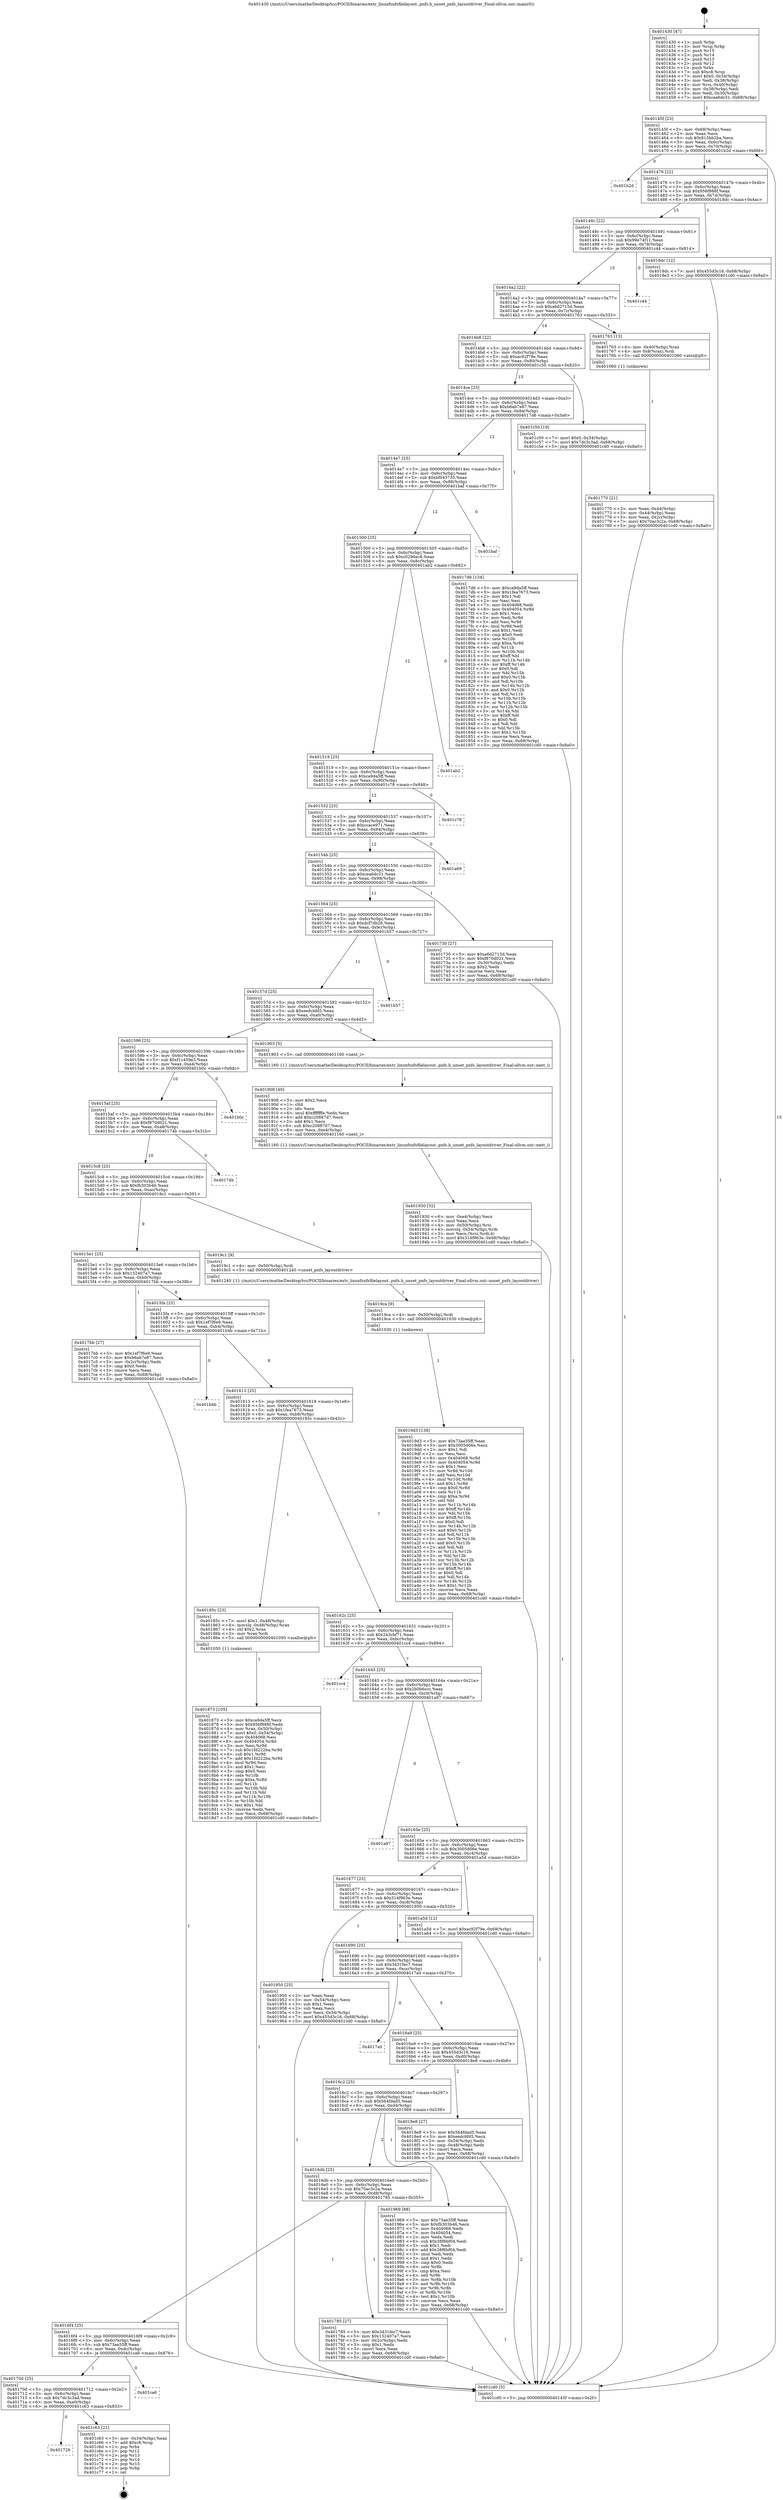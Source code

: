 digraph "0x401430" {
  label = "0x401430 (/mnt/c/Users/mathe/Desktop/tcc/POCII/binaries/extr_linuxfsnfsfilelayout..pnfs.h_unset_pnfs_layoutdriver_Final-ollvm.out::main(0))"
  labelloc = "t"
  node[shape=record]

  Entry [label="",width=0.3,height=0.3,shape=circle,fillcolor=black,style=filled]
  "0x40145f" [label="{
     0x40145f [23]\l
     | [instrs]\l
     &nbsp;&nbsp;0x40145f \<+3\>: mov -0x68(%rbp),%eax\l
     &nbsp;&nbsp;0x401462 \<+2\>: mov %eax,%ecx\l
     &nbsp;&nbsp;0x401464 \<+6\>: sub $0x815bb2ba,%ecx\l
     &nbsp;&nbsp;0x40146a \<+3\>: mov %eax,-0x6c(%rbp)\l
     &nbsp;&nbsp;0x40146d \<+3\>: mov %ecx,-0x70(%rbp)\l
     &nbsp;&nbsp;0x401470 \<+6\>: je 0000000000401b2d \<main+0x6fd\>\l
  }"]
  "0x401b2d" [label="{
     0x401b2d\l
  }", style=dashed]
  "0x401476" [label="{
     0x401476 [22]\l
     | [instrs]\l
     &nbsp;&nbsp;0x401476 \<+5\>: jmp 000000000040147b \<main+0x4b\>\l
     &nbsp;&nbsp;0x40147b \<+3\>: mov -0x6c(%rbp),%eax\l
     &nbsp;&nbsp;0x40147e \<+5\>: sub $0x956f988f,%eax\l
     &nbsp;&nbsp;0x401483 \<+3\>: mov %eax,-0x74(%rbp)\l
     &nbsp;&nbsp;0x401486 \<+6\>: je 00000000004018dc \<main+0x4ac\>\l
  }"]
  Exit [label="",width=0.3,height=0.3,shape=circle,fillcolor=black,style=filled,peripheries=2]
  "0x4018dc" [label="{
     0x4018dc [12]\l
     | [instrs]\l
     &nbsp;&nbsp;0x4018dc \<+7\>: movl $0x455d3c16,-0x68(%rbp)\l
     &nbsp;&nbsp;0x4018e3 \<+5\>: jmp 0000000000401cd0 \<main+0x8a0\>\l
  }"]
  "0x40148c" [label="{
     0x40148c [22]\l
     | [instrs]\l
     &nbsp;&nbsp;0x40148c \<+5\>: jmp 0000000000401491 \<main+0x61\>\l
     &nbsp;&nbsp;0x401491 \<+3\>: mov -0x6c(%rbp),%eax\l
     &nbsp;&nbsp;0x401494 \<+5\>: sub $0x99e74f11,%eax\l
     &nbsp;&nbsp;0x401499 \<+3\>: mov %eax,-0x78(%rbp)\l
     &nbsp;&nbsp;0x40149c \<+6\>: je 0000000000401c44 \<main+0x814\>\l
  }"]
  "0x401726" [label="{
     0x401726\l
  }", style=dashed]
  "0x401c44" [label="{
     0x401c44\l
  }", style=dashed]
  "0x4014a2" [label="{
     0x4014a2 [22]\l
     | [instrs]\l
     &nbsp;&nbsp;0x4014a2 \<+5\>: jmp 00000000004014a7 \<main+0x77\>\l
     &nbsp;&nbsp;0x4014a7 \<+3\>: mov -0x6c(%rbp),%eax\l
     &nbsp;&nbsp;0x4014aa \<+5\>: sub $0xa6d2715d,%eax\l
     &nbsp;&nbsp;0x4014af \<+3\>: mov %eax,-0x7c(%rbp)\l
     &nbsp;&nbsp;0x4014b2 \<+6\>: je 0000000000401763 \<main+0x333\>\l
  }"]
  "0x401c63" [label="{
     0x401c63 [21]\l
     | [instrs]\l
     &nbsp;&nbsp;0x401c63 \<+3\>: mov -0x34(%rbp),%eax\l
     &nbsp;&nbsp;0x401c66 \<+7\>: add $0xc8,%rsp\l
     &nbsp;&nbsp;0x401c6d \<+1\>: pop %rbx\l
     &nbsp;&nbsp;0x401c6e \<+2\>: pop %r12\l
     &nbsp;&nbsp;0x401c70 \<+2\>: pop %r13\l
     &nbsp;&nbsp;0x401c72 \<+2\>: pop %r14\l
     &nbsp;&nbsp;0x401c74 \<+2\>: pop %r15\l
     &nbsp;&nbsp;0x401c76 \<+1\>: pop %rbp\l
     &nbsp;&nbsp;0x401c77 \<+1\>: ret\l
  }"]
  "0x401763" [label="{
     0x401763 [13]\l
     | [instrs]\l
     &nbsp;&nbsp;0x401763 \<+4\>: mov -0x40(%rbp),%rax\l
     &nbsp;&nbsp;0x401767 \<+4\>: mov 0x8(%rax),%rdi\l
     &nbsp;&nbsp;0x40176b \<+5\>: call 0000000000401060 \<atoi@plt\>\l
     | [calls]\l
     &nbsp;&nbsp;0x401060 \{1\} (unknown)\l
  }"]
  "0x4014b8" [label="{
     0x4014b8 [22]\l
     | [instrs]\l
     &nbsp;&nbsp;0x4014b8 \<+5\>: jmp 00000000004014bd \<main+0x8d\>\l
     &nbsp;&nbsp;0x4014bd \<+3\>: mov -0x6c(%rbp),%eax\l
     &nbsp;&nbsp;0x4014c0 \<+5\>: sub $0xac92f79e,%eax\l
     &nbsp;&nbsp;0x4014c5 \<+3\>: mov %eax,-0x80(%rbp)\l
     &nbsp;&nbsp;0x4014c8 \<+6\>: je 0000000000401c50 \<main+0x820\>\l
  }"]
  "0x40170d" [label="{
     0x40170d [25]\l
     | [instrs]\l
     &nbsp;&nbsp;0x40170d \<+5\>: jmp 0000000000401712 \<main+0x2e2\>\l
     &nbsp;&nbsp;0x401712 \<+3\>: mov -0x6c(%rbp),%eax\l
     &nbsp;&nbsp;0x401715 \<+5\>: sub $0x7dc3c3ad,%eax\l
     &nbsp;&nbsp;0x40171a \<+6\>: mov %eax,-0xe0(%rbp)\l
     &nbsp;&nbsp;0x401720 \<+6\>: je 0000000000401c63 \<main+0x833\>\l
  }"]
  "0x401c50" [label="{
     0x401c50 [19]\l
     | [instrs]\l
     &nbsp;&nbsp;0x401c50 \<+7\>: movl $0x0,-0x34(%rbp)\l
     &nbsp;&nbsp;0x401c57 \<+7\>: movl $0x7dc3c3ad,-0x68(%rbp)\l
     &nbsp;&nbsp;0x401c5e \<+5\>: jmp 0000000000401cd0 \<main+0x8a0\>\l
  }"]
  "0x4014ce" [label="{
     0x4014ce [25]\l
     | [instrs]\l
     &nbsp;&nbsp;0x4014ce \<+5\>: jmp 00000000004014d3 \<main+0xa3\>\l
     &nbsp;&nbsp;0x4014d3 \<+3\>: mov -0x6c(%rbp),%eax\l
     &nbsp;&nbsp;0x4014d6 \<+5\>: sub $0xb6ab7e87,%eax\l
     &nbsp;&nbsp;0x4014db \<+6\>: mov %eax,-0x84(%rbp)\l
     &nbsp;&nbsp;0x4014e1 \<+6\>: je 00000000004017d6 \<main+0x3a6\>\l
  }"]
  "0x401ca6" [label="{
     0x401ca6\l
  }", style=dashed]
  "0x4017d6" [label="{
     0x4017d6 [134]\l
     | [instrs]\l
     &nbsp;&nbsp;0x4017d6 \<+5\>: mov $0xca9da5ff,%eax\l
     &nbsp;&nbsp;0x4017db \<+5\>: mov $0x1fea7673,%ecx\l
     &nbsp;&nbsp;0x4017e0 \<+2\>: mov $0x1,%dl\l
     &nbsp;&nbsp;0x4017e2 \<+2\>: xor %esi,%esi\l
     &nbsp;&nbsp;0x4017e4 \<+7\>: mov 0x404068,%edi\l
     &nbsp;&nbsp;0x4017eb \<+8\>: mov 0x404054,%r8d\l
     &nbsp;&nbsp;0x4017f3 \<+3\>: sub $0x1,%esi\l
     &nbsp;&nbsp;0x4017f6 \<+3\>: mov %edi,%r9d\l
     &nbsp;&nbsp;0x4017f9 \<+3\>: add %esi,%r9d\l
     &nbsp;&nbsp;0x4017fc \<+4\>: imul %r9d,%edi\l
     &nbsp;&nbsp;0x401800 \<+3\>: and $0x1,%edi\l
     &nbsp;&nbsp;0x401803 \<+3\>: cmp $0x0,%edi\l
     &nbsp;&nbsp;0x401806 \<+4\>: sete %r10b\l
     &nbsp;&nbsp;0x40180a \<+4\>: cmp $0xa,%r8d\l
     &nbsp;&nbsp;0x40180e \<+4\>: setl %r11b\l
     &nbsp;&nbsp;0x401812 \<+3\>: mov %r10b,%bl\l
     &nbsp;&nbsp;0x401815 \<+3\>: xor $0xff,%bl\l
     &nbsp;&nbsp;0x401818 \<+3\>: mov %r11b,%r14b\l
     &nbsp;&nbsp;0x40181b \<+4\>: xor $0xff,%r14b\l
     &nbsp;&nbsp;0x40181f \<+3\>: xor $0x0,%dl\l
     &nbsp;&nbsp;0x401822 \<+3\>: mov %bl,%r15b\l
     &nbsp;&nbsp;0x401825 \<+4\>: and $0x0,%r15b\l
     &nbsp;&nbsp;0x401829 \<+3\>: and %dl,%r10b\l
     &nbsp;&nbsp;0x40182c \<+3\>: mov %r14b,%r12b\l
     &nbsp;&nbsp;0x40182f \<+4\>: and $0x0,%r12b\l
     &nbsp;&nbsp;0x401833 \<+3\>: and %dl,%r11b\l
     &nbsp;&nbsp;0x401836 \<+3\>: or %r10b,%r15b\l
     &nbsp;&nbsp;0x401839 \<+3\>: or %r11b,%r12b\l
     &nbsp;&nbsp;0x40183c \<+3\>: xor %r12b,%r15b\l
     &nbsp;&nbsp;0x40183f \<+3\>: or %r14b,%bl\l
     &nbsp;&nbsp;0x401842 \<+3\>: xor $0xff,%bl\l
     &nbsp;&nbsp;0x401845 \<+3\>: or $0x0,%dl\l
     &nbsp;&nbsp;0x401848 \<+2\>: and %dl,%bl\l
     &nbsp;&nbsp;0x40184a \<+3\>: or %bl,%r15b\l
     &nbsp;&nbsp;0x40184d \<+4\>: test $0x1,%r15b\l
     &nbsp;&nbsp;0x401851 \<+3\>: cmovne %ecx,%eax\l
     &nbsp;&nbsp;0x401854 \<+3\>: mov %eax,-0x68(%rbp)\l
     &nbsp;&nbsp;0x401857 \<+5\>: jmp 0000000000401cd0 \<main+0x8a0\>\l
  }"]
  "0x4014e7" [label="{
     0x4014e7 [25]\l
     | [instrs]\l
     &nbsp;&nbsp;0x4014e7 \<+5\>: jmp 00000000004014ec \<main+0xbc\>\l
     &nbsp;&nbsp;0x4014ec \<+3\>: mov -0x6c(%rbp),%eax\l
     &nbsp;&nbsp;0x4014ef \<+5\>: sub $0xbf043735,%eax\l
     &nbsp;&nbsp;0x4014f4 \<+6\>: mov %eax,-0x88(%rbp)\l
     &nbsp;&nbsp;0x4014fa \<+6\>: je 0000000000401baf \<main+0x77f\>\l
  }"]
  "0x4019d3" [label="{
     0x4019d3 [138]\l
     | [instrs]\l
     &nbsp;&nbsp;0x4019d3 \<+5\>: mov $0x73ae35ff,%eax\l
     &nbsp;&nbsp;0x4019d8 \<+5\>: mov $0x3005d06e,%ecx\l
     &nbsp;&nbsp;0x4019dd \<+2\>: mov $0x1,%dl\l
     &nbsp;&nbsp;0x4019df \<+2\>: xor %esi,%esi\l
     &nbsp;&nbsp;0x4019e1 \<+8\>: mov 0x404068,%r8d\l
     &nbsp;&nbsp;0x4019e9 \<+8\>: mov 0x404054,%r9d\l
     &nbsp;&nbsp;0x4019f1 \<+3\>: sub $0x1,%esi\l
     &nbsp;&nbsp;0x4019f4 \<+3\>: mov %r8d,%r10d\l
     &nbsp;&nbsp;0x4019f7 \<+3\>: add %esi,%r10d\l
     &nbsp;&nbsp;0x4019fa \<+4\>: imul %r10d,%r8d\l
     &nbsp;&nbsp;0x4019fe \<+4\>: and $0x1,%r8d\l
     &nbsp;&nbsp;0x401a02 \<+4\>: cmp $0x0,%r8d\l
     &nbsp;&nbsp;0x401a06 \<+4\>: sete %r11b\l
     &nbsp;&nbsp;0x401a0a \<+4\>: cmp $0xa,%r9d\l
     &nbsp;&nbsp;0x401a0e \<+3\>: setl %bl\l
     &nbsp;&nbsp;0x401a11 \<+3\>: mov %r11b,%r14b\l
     &nbsp;&nbsp;0x401a14 \<+4\>: xor $0xff,%r14b\l
     &nbsp;&nbsp;0x401a18 \<+3\>: mov %bl,%r15b\l
     &nbsp;&nbsp;0x401a1b \<+4\>: xor $0xff,%r15b\l
     &nbsp;&nbsp;0x401a1f \<+3\>: xor $0x0,%dl\l
     &nbsp;&nbsp;0x401a22 \<+3\>: mov %r14b,%r12b\l
     &nbsp;&nbsp;0x401a25 \<+4\>: and $0x0,%r12b\l
     &nbsp;&nbsp;0x401a29 \<+3\>: and %dl,%r11b\l
     &nbsp;&nbsp;0x401a2c \<+3\>: mov %r15b,%r13b\l
     &nbsp;&nbsp;0x401a2f \<+4\>: and $0x0,%r13b\l
     &nbsp;&nbsp;0x401a33 \<+2\>: and %dl,%bl\l
     &nbsp;&nbsp;0x401a35 \<+3\>: or %r11b,%r12b\l
     &nbsp;&nbsp;0x401a38 \<+3\>: or %bl,%r13b\l
     &nbsp;&nbsp;0x401a3b \<+3\>: xor %r13b,%r12b\l
     &nbsp;&nbsp;0x401a3e \<+3\>: or %r15b,%r14b\l
     &nbsp;&nbsp;0x401a41 \<+4\>: xor $0xff,%r14b\l
     &nbsp;&nbsp;0x401a45 \<+3\>: or $0x0,%dl\l
     &nbsp;&nbsp;0x401a48 \<+3\>: and %dl,%r14b\l
     &nbsp;&nbsp;0x401a4b \<+3\>: or %r14b,%r12b\l
     &nbsp;&nbsp;0x401a4e \<+4\>: test $0x1,%r12b\l
     &nbsp;&nbsp;0x401a52 \<+3\>: cmovne %ecx,%eax\l
     &nbsp;&nbsp;0x401a55 \<+3\>: mov %eax,-0x68(%rbp)\l
     &nbsp;&nbsp;0x401a58 \<+5\>: jmp 0000000000401cd0 \<main+0x8a0\>\l
  }"]
  "0x401baf" [label="{
     0x401baf\l
  }", style=dashed]
  "0x401500" [label="{
     0x401500 [25]\l
     | [instrs]\l
     &nbsp;&nbsp;0x401500 \<+5\>: jmp 0000000000401505 \<main+0xd5\>\l
     &nbsp;&nbsp;0x401505 \<+3\>: mov -0x6c(%rbp),%eax\l
     &nbsp;&nbsp;0x401508 \<+5\>: sub $0xc0296ec8,%eax\l
     &nbsp;&nbsp;0x40150d \<+6\>: mov %eax,-0x8c(%rbp)\l
     &nbsp;&nbsp;0x401513 \<+6\>: je 0000000000401ab2 \<main+0x682\>\l
  }"]
  "0x4019ca" [label="{
     0x4019ca [9]\l
     | [instrs]\l
     &nbsp;&nbsp;0x4019ca \<+4\>: mov -0x50(%rbp),%rdi\l
     &nbsp;&nbsp;0x4019ce \<+5\>: call 0000000000401030 \<free@plt\>\l
     | [calls]\l
     &nbsp;&nbsp;0x401030 \{1\} (unknown)\l
  }"]
  "0x401ab2" [label="{
     0x401ab2\l
  }", style=dashed]
  "0x401519" [label="{
     0x401519 [25]\l
     | [instrs]\l
     &nbsp;&nbsp;0x401519 \<+5\>: jmp 000000000040151e \<main+0xee\>\l
     &nbsp;&nbsp;0x40151e \<+3\>: mov -0x6c(%rbp),%eax\l
     &nbsp;&nbsp;0x401521 \<+5\>: sub $0xca9da5ff,%eax\l
     &nbsp;&nbsp;0x401526 \<+6\>: mov %eax,-0x90(%rbp)\l
     &nbsp;&nbsp;0x40152c \<+6\>: je 0000000000401c78 \<main+0x848\>\l
  }"]
  "0x401930" [label="{
     0x401930 [32]\l
     | [instrs]\l
     &nbsp;&nbsp;0x401930 \<+6\>: mov -0xe4(%rbp),%ecx\l
     &nbsp;&nbsp;0x401936 \<+3\>: imul %eax,%ecx\l
     &nbsp;&nbsp;0x401939 \<+4\>: mov -0x50(%rbp),%rsi\l
     &nbsp;&nbsp;0x40193d \<+4\>: movslq -0x54(%rbp),%rdi\l
     &nbsp;&nbsp;0x401941 \<+3\>: mov %ecx,(%rsi,%rdi,4)\l
     &nbsp;&nbsp;0x401944 \<+7\>: movl $0x314f963e,-0x68(%rbp)\l
     &nbsp;&nbsp;0x40194b \<+5\>: jmp 0000000000401cd0 \<main+0x8a0\>\l
  }"]
  "0x401c78" [label="{
     0x401c78\l
  }", style=dashed]
  "0x401532" [label="{
     0x401532 [25]\l
     | [instrs]\l
     &nbsp;&nbsp;0x401532 \<+5\>: jmp 0000000000401537 \<main+0x107\>\l
     &nbsp;&nbsp;0x401537 \<+3\>: mov -0x6c(%rbp),%eax\l
     &nbsp;&nbsp;0x40153a \<+5\>: sub $0xccace971,%eax\l
     &nbsp;&nbsp;0x40153f \<+6\>: mov %eax,-0x94(%rbp)\l
     &nbsp;&nbsp;0x401545 \<+6\>: je 0000000000401a69 \<main+0x639\>\l
  }"]
  "0x401908" [label="{
     0x401908 [40]\l
     | [instrs]\l
     &nbsp;&nbsp;0x401908 \<+5\>: mov $0x2,%ecx\l
     &nbsp;&nbsp;0x40190d \<+1\>: cltd\l
     &nbsp;&nbsp;0x40190e \<+2\>: idiv %ecx\l
     &nbsp;&nbsp;0x401910 \<+6\>: imul $0xfffffffe,%edx,%ecx\l
     &nbsp;&nbsp;0x401916 \<+6\>: add $0xc20887d7,%ecx\l
     &nbsp;&nbsp;0x40191c \<+3\>: add $0x1,%ecx\l
     &nbsp;&nbsp;0x40191f \<+6\>: sub $0xc20887d7,%ecx\l
     &nbsp;&nbsp;0x401925 \<+6\>: mov %ecx,-0xe4(%rbp)\l
     &nbsp;&nbsp;0x40192b \<+5\>: call 0000000000401160 \<next_i\>\l
     | [calls]\l
     &nbsp;&nbsp;0x401160 \{1\} (/mnt/c/Users/mathe/Desktop/tcc/POCII/binaries/extr_linuxfsnfsfilelayout..pnfs.h_unset_pnfs_layoutdriver_Final-ollvm.out::next_i)\l
  }"]
  "0x401a69" [label="{
     0x401a69\l
  }", style=dashed]
  "0x40154b" [label="{
     0x40154b [25]\l
     | [instrs]\l
     &nbsp;&nbsp;0x40154b \<+5\>: jmp 0000000000401550 \<main+0x120\>\l
     &nbsp;&nbsp;0x401550 \<+3\>: mov -0x6c(%rbp),%eax\l
     &nbsp;&nbsp;0x401553 \<+5\>: sub $0xcea6dc31,%eax\l
     &nbsp;&nbsp;0x401558 \<+6\>: mov %eax,-0x98(%rbp)\l
     &nbsp;&nbsp;0x40155e \<+6\>: je 0000000000401730 \<main+0x300\>\l
  }"]
  "0x401873" [label="{
     0x401873 [105]\l
     | [instrs]\l
     &nbsp;&nbsp;0x401873 \<+5\>: mov $0xca9da5ff,%ecx\l
     &nbsp;&nbsp;0x401878 \<+5\>: mov $0x956f988f,%edx\l
     &nbsp;&nbsp;0x40187d \<+4\>: mov %rax,-0x50(%rbp)\l
     &nbsp;&nbsp;0x401881 \<+7\>: movl $0x0,-0x54(%rbp)\l
     &nbsp;&nbsp;0x401888 \<+7\>: mov 0x404068,%esi\l
     &nbsp;&nbsp;0x40188f \<+8\>: mov 0x404054,%r8d\l
     &nbsp;&nbsp;0x401897 \<+3\>: mov %esi,%r9d\l
     &nbsp;&nbsp;0x40189a \<+7\>: sub $0x1fd222ba,%r9d\l
     &nbsp;&nbsp;0x4018a1 \<+4\>: sub $0x1,%r9d\l
     &nbsp;&nbsp;0x4018a5 \<+7\>: add $0x1fd222ba,%r9d\l
     &nbsp;&nbsp;0x4018ac \<+4\>: imul %r9d,%esi\l
     &nbsp;&nbsp;0x4018b0 \<+3\>: and $0x1,%esi\l
     &nbsp;&nbsp;0x4018b3 \<+3\>: cmp $0x0,%esi\l
     &nbsp;&nbsp;0x4018b6 \<+4\>: sete %r10b\l
     &nbsp;&nbsp;0x4018ba \<+4\>: cmp $0xa,%r8d\l
     &nbsp;&nbsp;0x4018be \<+4\>: setl %r11b\l
     &nbsp;&nbsp;0x4018c2 \<+3\>: mov %r10b,%bl\l
     &nbsp;&nbsp;0x4018c5 \<+3\>: and %r11b,%bl\l
     &nbsp;&nbsp;0x4018c8 \<+3\>: xor %r11b,%r10b\l
     &nbsp;&nbsp;0x4018cb \<+3\>: or %r10b,%bl\l
     &nbsp;&nbsp;0x4018ce \<+3\>: test $0x1,%bl\l
     &nbsp;&nbsp;0x4018d1 \<+3\>: cmovne %edx,%ecx\l
     &nbsp;&nbsp;0x4018d4 \<+3\>: mov %ecx,-0x68(%rbp)\l
     &nbsp;&nbsp;0x4018d7 \<+5\>: jmp 0000000000401cd0 \<main+0x8a0\>\l
  }"]
  "0x401730" [label="{
     0x401730 [27]\l
     | [instrs]\l
     &nbsp;&nbsp;0x401730 \<+5\>: mov $0xa6d2715d,%eax\l
     &nbsp;&nbsp;0x401735 \<+5\>: mov $0xf870d021,%ecx\l
     &nbsp;&nbsp;0x40173a \<+3\>: mov -0x30(%rbp),%edx\l
     &nbsp;&nbsp;0x40173d \<+3\>: cmp $0x2,%edx\l
     &nbsp;&nbsp;0x401740 \<+3\>: cmovne %ecx,%eax\l
     &nbsp;&nbsp;0x401743 \<+3\>: mov %eax,-0x68(%rbp)\l
     &nbsp;&nbsp;0x401746 \<+5\>: jmp 0000000000401cd0 \<main+0x8a0\>\l
  }"]
  "0x401564" [label="{
     0x401564 [25]\l
     | [instrs]\l
     &nbsp;&nbsp;0x401564 \<+5\>: jmp 0000000000401569 \<main+0x139\>\l
     &nbsp;&nbsp;0x401569 \<+3\>: mov -0x6c(%rbp),%eax\l
     &nbsp;&nbsp;0x40156c \<+5\>: sub $0xdcf7db26,%eax\l
     &nbsp;&nbsp;0x401571 \<+6\>: mov %eax,-0x9c(%rbp)\l
     &nbsp;&nbsp;0x401577 \<+6\>: je 0000000000401b57 \<main+0x727\>\l
  }"]
  "0x401cd0" [label="{
     0x401cd0 [5]\l
     | [instrs]\l
     &nbsp;&nbsp;0x401cd0 \<+5\>: jmp 000000000040145f \<main+0x2f\>\l
  }"]
  "0x401430" [label="{
     0x401430 [47]\l
     | [instrs]\l
     &nbsp;&nbsp;0x401430 \<+1\>: push %rbp\l
     &nbsp;&nbsp;0x401431 \<+3\>: mov %rsp,%rbp\l
     &nbsp;&nbsp;0x401434 \<+2\>: push %r15\l
     &nbsp;&nbsp;0x401436 \<+2\>: push %r14\l
     &nbsp;&nbsp;0x401438 \<+2\>: push %r13\l
     &nbsp;&nbsp;0x40143a \<+2\>: push %r12\l
     &nbsp;&nbsp;0x40143c \<+1\>: push %rbx\l
     &nbsp;&nbsp;0x40143d \<+7\>: sub $0xc8,%rsp\l
     &nbsp;&nbsp;0x401444 \<+7\>: movl $0x0,-0x34(%rbp)\l
     &nbsp;&nbsp;0x40144b \<+3\>: mov %edi,-0x38(%rbp)\l
     &nbsp;&nbsp;0x40144e \<+4\>: mov %rsi,-0x40(%rbp)\l
     &nbsp;&nbsp;0x401452 \<+3\>: mov -0x38(%rbp),%edi\l
     &nbsp;&nbsp;0x401455 \<+3\>: mov %edi,-0x30(%rbp)\l
     &nbsp;&nbsp;0x401458 \<+7\>: movl $0xcea6dc31,-0x68(%rbp)\l
  }"]
  "0x401770" [label="{
     0x401770 [21]\l
     | [instrs]\l
     &nbsp;&nbsp;0x401770 \<+3\>: mov %eax,-0x44(%rbp)\l
     &nbsp;&nbsp;0x401773 \<+3\>: mov -0x44(%rbp),%eax\l
     &nbsp;&nbsp;0x401776 \<+3\>: mov %eax,-0x2c(%rbp)\l
     &nbsp;&nbsp;0x401779 \<+7\>: movl $0x70ac3c2a,-0x68(%rbp)\l
     &nbsp;&nbsp;0x401780 \<+5\>: jmp 0000000000401cd0 \<main+0x8a0\>\l
  }"]
  "0x4016f4" [label="{
     0x4016f4 [25]\l
     | [instrs]\l
     &nbsp;&nbsp;0x4016f4 \<+5\>: jmp 00000000004016f9 \<main+0x2c9\>\l
     &nbsp;&nbsp;0x4016f9 \<+3\>: mov -0x6c(%rbp),%eax\l
     &nbsp;&nbsp;0x4016fc \<+5\>: sub $0x73ae35ff,%eax\l
     &nbsp;&nbsp;0x401701 \<+6\>: mov %eax,-0xdc(%rbp)\l
     &nbsp;&nbsp;0x401707 \<+6\>: je 0000000000401ca6 \<main+0x876\>\l
  }"]
  "0x401b57" [label="{
     0x401b57\l
  }", style=dashed]
  "0x40157d" [label="{
     0x40157d [25]\l
     | [instrs]\l
     &nbsp;&nbsp;0x40157d \<+5\>: jmp 0000000000401582 \<main+0x152\>\l
     &nbsp;&nbsp;0x401582 \<+3\>: mov -0x6c(%rbp),%eax\l
     &nbsp;&nbsp;0x401585 \<+5\>: sub $0xeedcbfd5,%eax\l
     &nbsp;&nbsp;0x40158a \<+6\>: mov %eax,-0xa0(%rbp)\l
     &nbsp;&nbsp;0x401590 \<+6\>: je 0000000000401903 \<main+0x4d3\>\l
  }"]
  "0x401785" [label="{
     0x401785 [27]\l
     | [instrs]\l
     &nbsp;&nbsp;0x401785 \<+5\>: mov $0x3431fec7,%eax\l
     &nbsp;&nbsp;0x40178a \<+5\>: mov $0x152407a7,%ecx\l
     &nbsp;&nbsp;0x40178f \<+3\>: mov -0x2c(%rbp),%edx\l
     &nbsp;&nbsp;0x401792 \<+3\>: cmp $0x1,%edx\l
     &nbsp;&nbsp;0x401795 \<+3\>: cmovl %ecx,%eax\l
     &nbsp;&nbsp;0x401798 \<+3\>: mov %eax,-0x68(%rbp)\l
     &nbsp;&nbsp;0x40179b \<+5\>: jmp 0000000000401cd0 \<main+0x8a0\>\l
  }"]
  "0x401903" [label="{
     0x401903 [5]\l
     | [instrs]\l
     &nbsp;&nbsp;0x401903 \<+5\>: call 0000000000401160 \<next_i\>\l
     | [calls]\l
     &nbsp;&nbsp;0x401160 \{1\} (/mnt/c/Users/mathe/Desktop/tcc/POCII/binaries/extr_linuxfsnfsfilelayout..pnfs.h_unset_pnfs_layoutdriver_Final-ollvm.out::next_i)\l
  }"]
  "0x401596" [label="{
     0x401596 [25]\l
     | [instrs]\l
     &nbsp;&nbsp;0x401596 \<+5\>: jmp 000000000040159b \<main+0x16b\>\l
     &nbsp;&nbsp;0x40159b \<+3\>: mov -0x6c(%rbp),%eax\l
     &nbsp;&nbsp;0x40159e \<+5\>: sub $0xf1c459e3,%eax\l
     &nbsp;&nbsp;0x4015a3 \<+6\>: mov %eax,-0xa4(%rbp)\l
     &nbsp;&nbsp;0x4015a9 \<+6\>: je 0000000000401b0c \<main+0x6dc\>\l
  }"]
  "0x4016db" [label="{
     0x4016db [25]\l
     | [instrs]\l
     &nbsp;&nbsp;0x4016db \<+5\>: jmp 00000000004016e0 \<main+0x2b0\>\l
     &nbsp;&nbsp;0x4016e0 \<+3\>: mov -0x6c(%rbp),%eax\l
     &nbsp;&nbsp;0x4016e3 \<+5\>: sub $0x70ac3c2a,%eax\l
     &nbsp;&nbsp;0x4016e8 \<+6\>: mov %eax,-0xd8(%rbp)\l
     &nbsp;&nbsp;0x4016ee \<+6\>: je 0000000000401785 \<main+0x355\>\l
  }"]
  "0x401b0c" [label="{
     0x401b0c\l
  }", style=dashed]
  "0x4015af" [label="{
     0x4015af [25]\l
     | [instrs]\l
     &nbsp;&nbsp;0x4015af \<+5\>: jmp 00000000004015b4 \<main+0x184\>\l
     &nbsp;&nbsp;0x4015b4 \<+3\>: mov -0x6c(%rbp),%eax\l
     &nbsp;&nbsp;0x4015b7 \<+5\>: sub $0xf870d021,%eax\l
     &nbsp;&nbsp;0x4015bc \<+6\>: mov %eax,-0xa8(%rbp)\l
     &nbsp;&nbsp;0x4015c2 \<+6\>: je 000000000040174b \<main+0x31b\>\l
  }"]
  "0x401969" [label="{
     0x401969 [88]\l
     | [instrs]\l
     &nbsp;&nbsp;0x401969 \<+5\>: mov $0x73ae35ff,%eax\l
     &nbsp;&nbsp;0x40196e \<+5\>: mov $0xfb303b46,%ecx\l
     &nbsp;&nbsp;0x401973 \<+7\>: mov 0x404068,%edx\l
     &nbsp;&nbsp;0x40197a \<+7\>: mov 0x404054,%esi\l
     &nbsp;&nbsp;0x401981 \<+2\>: mov %edx,%edi\l
     &nbsp;&nbsp;0x401983 \<+6\>: sub $0x38f6bf04,%edi\l
     &nbsp;&nbsp;0x401989 \<+3\>: sub $0x1,%edi\l
     &nbsp;&nbsp;0x40198c \<+6\>: add $0x38f6bf04,%edi\l
     &nbsp;&nbsp;0x401992 \<+3\>: imul %edi,%edx\l
     &nbsp;&nbsp;0x401995 \<+3\>: and $0x1,%edx\l
     &nbsp;&nbsp;0x401998 \<+3\>: cmp $0x0,%edx\l
     &nbsp;&nbsp;0x40199b \<+4\>: sete %r8b\l
     &nbsp;&nbsp;0x40199f \<+3\>: cmp $0xa,%esi\l
     &nbsp;&nbsp;0x4019a2 \<+4\>: setl %r9b\l
     &nbsp;&nbsp;0x4019a6 \<+3\>: mov %r8b,%r10b\l
     &nbsp;&nbsp;0x4019a9 \<+3\>: and %r9b,%r10b\l
     &nbsp;&nbsp;0x4019ac \<+3\>: xor %r9b,%r8b\l
     &nbsp;&nbsp;0x4019af \<+3\>: or %r8b,%r10b\l
     &nbsp;&nbsp;0x4019b2 \<+4\>: test $0x1,%r10b\l
     &nbsp;&nbsp;0x4019b6 \<+3\>: cmovne %ecx,%eax\l
     &nbsp;&nbsp;0x4019b9 \<+3\>: mov %eax,-0x68(%rbp)\l
     &nbsp;&nbsp;0x4019bc \<+5\>: jmp 0000000000401cd0 \<main+0x8a0\>\l
  }"]
  "0x40174b" [label="{
     0x40174b\l
  }", style=dashed]
  "0x4015c8" [label="{
     0x4015c8 [25]\l
     | [instrs]\l
     &nbsp;&nbsp;0x4015c8 \<+5\>: jmp 00000000004015cd \<main+0x19d\>\l
     &nbsp;&nbsp;0x4015cd \<+3\>: mov -0x6c(%rbp),%eax\l
     &nbsp;&nbsp;0x4015d0 \<+5\>: sub $0xfb303b46,%eax\l
     &nbsp;&nbsp;0x4015d5 \<+6\>: mov %eax,-0xac(%rbp)\l
     &nbsp;&nbsp;0x4015db \<+6\>: je 00000000004019c1 \<main+0x591\>\l
  }"]
  "0x4016c2" [label="{
     0x4016c2 [25]\l
     | [instrs]\l
     &nbsp;&nbsp;0x4016c2 \<+5\>: jmp 00000000004016c7 \<main+0x297\>\l
     &nbsp;&nbsp;0x4016c7 \<+3\>: mov -0x6c(%rbp),%eax\l
     &nbsp;&nbsp;0x4016ca \<+5\>: sub $0x564fdad5,%eax\l
     &nbsp;&nbsp;0x4016cf \<+6\>: mov %eax,-0xd4(%rbp)\l
     &nbsp;&nbsp;0x4016d5 \<+6\>: je 0000000000401969 \<main+0x539\>\l
  }"]
  "0x4019c1" [label="{
     0x4019c1 [9]\l
     | [instrs]\l
     &nbsp;&nbsp;0x4019c1 \<+4\>: mov -0x50(%rbp),%rdi\l
     &nbsp;&nbsp;0x4019c5 \<+5\>: call 0000000000401240 \<unset_pnfs_layoutdriver\>\l
     | [calls]\l
     &nbsp;&nbsp;0x401240 \{1\} (/mnt/c/Users/mathe/Desktop/tcc/POCII/binaries/extr_linuxfsnfsfilelayout..pnfs.h_unset_pnfs_layoutdriver_Final-ollvm.out::unset_pnfs_layoutdriver)\l
  }"]
  "0x4015e1" [label="{
     0x4015e1 [25]\l
     | [instrs]\l
     &nbsp;&nbsp;0x4015e1 \<+5\>: jmp 00000000004015e6 \<main+0x1b6\>\l
     &nbsp;&nbsp;0x4015e6 \<+3\>: mov -0x6c(%rbp),%eax\l
     &nbsp;&nbsp;0x4015e9 \<+5\>: sub $0x152407a7,%eax\l
     &nbsp;&nbsp;0x4015ee \<+6\>: mov %eax,-0xb0(%rbp)\l
     &nbsp;&nbsp;0x4015f4 \<+6\>: je 00000000004017bb \<main+0x38b\>\l
  }"]
  "0x4018e8" [label="{
     0x4018e8 [27]\l
     | [instrs]\l
     &nbsp;&nbsp;0x4018e8 \<+5\>: mov $0x564fdad5,%eax\l
     &nbsp;&nbsp;0x4018ed \<+5\>: mov $0xeedcbfd5,%ecx\l
     &nbsp;&nbsp;0x4018f2 \<+3\>: mov -0x54(%rbp),%edx\l
     &nbsp;&nbsp;0x4018f5 \<+3\>: cmp -0x48(%rbp),%edx\l
     &nbsp;&nbsp;0x4018f8 \<+3\>: cmovl %ecx,%eax\l
     &nbsp;&nbsp;0x4018fb \<+3\>: mov %eax,-0x68(%rbp)\l
     &nbsp;&nbsp;0x4018fe \<+5\>: jmp 0000000000401cd0 \<main+0x8a0\>\l
  }"]
  "0x4017bb" [label="{
     0x4017bb [27]\l
     | [instrs]\l
     &nbsp;&nbsp;0x4017bb \<+5\>: mov $0x1ef7f6e9,%eax\l
     &nbsp;&nbsp;0x4017c0 \<+5\>: mov $0xb6ab7e87,%ecx\l
     &nbsp;&nbsp;0x4017c5 \<+3\>: mov -0x2c(%rbp),%edx\l
     &nbsp;&nbsp;0x4017c8 \<+3\>: cmp $0x0,%edx\l
     &nbsp;&nbsp;0x4017cb \<+3\>: cmove %ecx,%eax\l
     &nbsp;&nbsp;0x4017ce \<+3\>: mov %eax,-0x68(%rbp)\l
     &nbsp;&nbsp;0x4017d1 \<+5\>: jmp 0000000000401cd0 \<main+0x8a0\>\l
  }"]
  "0x4015fa" [label="{
     0x4015fa [25]\l
     | [instrs]\l
     &nbsp;&nbsp;0x4015fa \<+5\>: jmp 00000000004015ff \<main+0x1cf\>\l
     &nbsp;&nbsp;0x4015ff \<+3\>: mov -0x6c(%rbp),%eax\l
     &nbsp;&nbsp;0x401602 \<+5\>: sub $0x1ef7f6e9,%eax\l
     &nbsp;&nbsp;0x401607 \<+6\>: mov %eax,-0xb4(%rbp)\l
     &nbsp;&nbsp;0x40160d \<+6\>: je 0000000000401b4b \<main+0x71b\>\l
  }"]
  "0x4016a9" [label="{
     0x4016a9 [25]\l
     | [instrs]\l
     &nbsp;&nbsp;0x4016a9 \<+5\>: jmp 00000000004016ae \<main+0x27e\>\l
     &nbsp;&nbsp;0x4016ae \<+3\>: mov -0x6c(%rbp),%eax\l
     &nbsp;&nbsp;0x4016b1 \<+5\>: sub $0x455d3c16,%eax\l
     &nbsp;&nbsp;0x4016b6 \<+6\>: mov %eax,-0xd0(%rbp)\l
     &nbsp;&nbsp;0x4016bc \<+6\>: je 00000000004018e8 \<main+0x4b8\>\l
  }"]
  "0x401b4b" [label="{
     0x401b4b\l
  }", style=dashed]
  "0x401613" [label="{
     0x401613 [25]\l
     | [instrs]\l
     &nbsp;&nbsp;0x401613 \<+5\>: jmp 0000000000401618 \<main+0x1e8\>\l
     &nbsp;&nbsp;0x401618 \<+3\>: mov -0x6c(%rbp),%eax\l
     &nbsp;&nbsp;0x40161b \<+5\>: sub $0x1fea7673,%eax\l
     &nbsp;&nbsp;0x401620 \<+6\>: mov %eax,-0xb8(%rbp)\l
     &nbsp;&nbsp;0x401626 \<+6\>: je 000000000040185c \<main+0x42c\>\l
  }"]
  "0x4017a0" [label="{
     0x4017a0\l
  }", style=dashed]
  "0x40185c" [label="{
     0x40185c [23]\l
     | [instrs]\l
     &nbsp;&nbsp;0x40185c \<+7\>: movl $0x1,-0x48(%rbp)\l
     &nbsp;&nbsp;0x401863 \<+4\>: movslq -0x48(%rbp),%rax\l
     &nbsp;&nbsp;0x401867 \<+4\>: shl $0x2,%rax\l
     &nbsp;&nbsp;0x40186b \<+3\>: mov %rax,%rdi\l
     &nbsp;&nbsp;0x40186e \<+5\>: call 0000000000401050 \<malloc@plt\>\l
     | [calls]\l
     &nbsp;&nbsp;0x401050 \{1\} (unknown)\l
  }"]
  "0x40162c" [label="{
     0x40162c [25]\l
     | [instrs]\l
     &nbsp;&nbsp;0x40162c \<+5\>: jmp 0000000000401631 \<main+0x201\>\l
     &nbsp;&nbsp;0x401631 \<+3\>: mov -0x6c(%rbp),%eax\l
     &nbsp;&nbsp;0x401634 \<+5\>: sub $0x243cbf71,%eax\l
     &nbsp;&nbsp;0x401639 \<+6\>: mov %eax,-0xbc(%rbp)\l
     &nbsp;&nbsp;0x40163f \<+6\>: je 0000000000401cc4 \<main+0x894\>\l
  }"]
  "0x401690" [label="{
     0x401690 [25]\l
     | [instrs]\l
     &nbsp;&nbsp;0x401690 \<+5\>: jmp 0000000000401695 \<main+0x265\>\l
     &nbsp;&nbsp;0x401695 \<+3\>: mov -0x6c(%rbp),%eax\l
     &nbsp;&nbsp;0x401698 \<+5\>: sub $0x3431fec7,%eax\l
     &nbsp;&nbsp;0x40169d \<+6\>: mov %eax,-0xcc(%rbp)\l
     &nbsp;&nbsp;0x4016a3 \<+6\>: je 00000000004017a0 \<main+0x370\>\l
  }"]
  "0x401cc4" [label="{
     0x401cc4\l
  }", style=dashed]
  "0x401645" [label="{
     0x401645 [25]\l
     | [instrs]\l
     &nbsp;&nbsp;0x401645 \<+5\>: jmp 000000000040164a \<main+0x21a\>\l
     &nbsp;&nbsp;0x40164a \<+3\>: mov -0x6c(%rbp),%eax\l
     &nbsp;&nbsp;0x40164d \<+5\>: sub $0x2b0b6ccc,%eax\l
     &nbsp;&nbsp;0x401652 \<+6\>: mov %eax,-0xc0(%rbp)\l
     &nbsp;&nbsp;0x401658 \<+6\>: je 0000000000401a97 \<main+0x667\>\l
  }"]
  "0x401950" [label="{
     0x401950 [25]\l
     | [instrs]\l
     &nbsp;&nbsp;0x401950 \<+2\>: xor %eax,%eax\l
     &nbsp;&nbsp;0x401952 \<+3\>: mov -0x54(%rbp),%ecx\l
     &nbsp;&nbsp;0x401955 \<+3\>: sub $0x1,%eax\l
     &nbsp;&nbsp;0x401958 \<+2\>: sub %eax,%ecx\l
     &nbsp;&nbsp;0x40195a \<+3\>: mov %ecx,-0x54(%rbp)\l
     &nbsp;&nbsp;0x40195d \<+7\>: movl $0x455d3c16,-0x68(%rbp)\l
     &nbsp;&nbsp;0x401964 \<+5\>: jmp 0000000000401cd0 \<main+0x8a0\>\l
  }"]
  "0x401a97" [label="{
     0x401a97\l
  }", style=dashed]
  "0x40165e" [label="{
     0x40165e [25]\l
     | [instrs]\l
     &nbsp;&nbsp;0x40165e \<+5\>: jmp 0000000000401663 \<main+0x233\>\l
     &nbsp;&nbsp;0x401663 \<+3\>: mov -0x6c(%rbp),%eax\l
     &nbsp;&nbsp;0x401666 \<+5\>: sub $0x3005d06e,%eax\l
     &nbsp;&nbsp;0x40166b \<+6\>: mov %eax,-0xc4(%rbp)\l
     &nbsp;&nbsp;0x401671 \<+6\>: je 0000000000401a5d \<main+0x62d\>\l
  }"]
  "0x401677" [label="{
     0x401677 [25]\l
     | [instrs]\l
     &nbsp;&nbsp;0x401677 \<+5\>: jmp 000000000040167c \<main+0x24c\>\l
     &nbsp;&nbsp;0x40167c \<+3\>: mov -0x6c(%rbp),%eax\l
     &nbsp;&nbsp;0x40167f \<+5\>: sub $0x314f963e,%eax\l
     &nbsp;&nbsp;0x401684 \<+6\>: mov %eax,-0xc8(%rbp)\l
     &nbsp;&nbsp;0x40168a \<+6\>: je 0000000000401950 \<main+0x520\>\l
  }"]
  "0x401a5d" [label="{
     0x401a5d [12]\l
     | [instrs]\l
     &nbsp;&nbsp;0x401a5d \<+7\>: movl $0xac92f79e,-0x68(%rbp)\l
     &nbsp;&nbsp;0x401a64 \<+5\>: jmp 0000000000401cd0 \<main+0x8a0\>\l
  }"]
  Entry -> "0x401430" [label=" 1"]
  "0x40145f" -> "0x401b2d" [label=" 0"]
  "0x40145f" -> "0x401476" [label=" 16"]
  "0x401c63" -> Exit [label=" 1"]
  "0x401476" -> "0x4018dc" [label=" 1"]
  "0x401476" -> "0x40148c" [label=" 15"]
  "0x40170d" -> "0x401726" [label=" 0"]
  "0x40148c" -> "0x401c44" [label=" 0"]
  "0x40148c" -> "0x4014a2" [label=" 15"]
  "0x40170d" -> "0x401c63" [label=" 1"]
  "0x4014a2" -> "0x401763" [label=" 1"]
  "0x4014a2" -> "0x4014b8" [label=" 14"]
  "0x4016f4" -> "0x40170d" [label=" 1"]
  "0x4014b8" -> "0x401c50" [label=" 1"]
  "0x4014b8" -> "0x4014ce" [label=" 13"]
  "0x4016f4" -> "0x401ca6" [label=" 0"]
  "0x4014ce" -> "0x4017d6" [label=" 1"]
  "0x4014ce" -> "0x4014e7" [label=" 12"]
  "0x401c50" -> "0x401cd0" [label=" 1"]
  "0x4014e7" -> "0x401baf" [label=" 0"]
  "0x4014e7" -> "0x401500" [label=" 12"]
  "0x401a5d" -> "0x401cd0" [label=" 1"]
  "0x401500" -> "0x401ab2" [label=" 0"]
  "0x401500" -> "0x401519" [label=" 12"]
  "0x4019d3" -> "0x401cd0" [label=" 1"]
  "0x401519" -> "0x401c78" [label=" 0"]
  "0x401519" -> "0x401532" [label=" 12"]
  "0x4019ca" -> "0x4019d3" [label=" 1"]
  "0x401532" -> "0x401a69" [label=" 0"]
  "0x401532" -> "0x40154b" [label=" 12"]
  "0x4019c1" -> "0x4019ca" [label=" 1"]
  "0x40154b" -> "0x401730" [label=" 1"]
  "0x40154b" -> "0x401564" [label=" 11"]
  "0x401730" -> "0x401cd0" [label=" 1"]
  "0x401430" -> "0x40145f" [label=" 1"]
  "0x401cd0" -> "0x40145f" [label=" 15"]
  "0x401763" -> "0x401770" [label=" 1"]
  "0x401770" -> "0x401cd0" [label=" 1"]
  "0x401969" -> "0x401cd0" [label=" 1"]
  "0x401564" -> "0x401b57" [label=" 0"]
  "0x401564" -> "0x40157d" [label=" 11"]
  "0x401950" -> "0x401cd0" [label=" 1"]
  "0x40157d" -> "0x401903" [label=" 1"]
  "0x40157d" -> "0x401596" [label=" 10"]
  "0x401930" -> "0x401cd0" [label=" 1"]
  "0x401596" -> "0x401b0c" [label=" 0"]
  "0x401596" -> "0x4015af" [label=" 10"]
  "0x401903" -> "0x401908" [label=" 1"]
  "0x4015af" -> "0x40174b" [label=" 0"]
  "0x4015af" -> "0x4015c8" [label=" 10"]
  "0x4018e8" -> "0x401cd0" [label=" 2"]
  "0x4015c8" -> "0x4019c1" [label=" 1"]
  "0x4015c8" -> "0x4015e1" [label=" 9"]
  "0x401873" -> "0x401cd0" [label=" 1"]
  "0x4015e1" -> "0x4017bb" [label=" 1"]
  "0x4015e1" -> "0x4015fa" [label=" 8"]
  "0x40185c" -> "0x401873" [label=" 1"]
  "0x4015fa" -> "0x401b4b" [label=" 0"]
  "0x4015fa" -> "0x401613" [label=" 8"]
  "0x4017bb" -> "0x401cd0" [label=" 1"]
  "0x401613" -> "0x40185c" [label=" 1"]
  "0x401613" -> "0x40162c" [label=" 7"]
  "0x401785" -> "0x401cd0" [label=" 1"]
  "0x40162c" -> "0x401cc4" [label=" 0"]
  "0x40162c" -> "0x401645" [label=" 7"]
  "0x4016db" -> "0x401785" [label=" 1"]
  "0x401645" -> "0x401a97" [label=" 0"]
  "0x401645" -> "0x40165e" [label=" 7"]
  "0x401908" -> "0x401930" [label=" 1"]
  "0x40165e" -> "0x401a5d" [label=" 1"]
  "0x40165e" -> "0x401677" [label=" 6"]
  "0x4016c2" -> "0x4016db" [label=" 2"]
  "0x401677" -> "0x401950" [label=" 1"]
  "0x401677" -> "0x401690" [label=" 5"]
  "0x4016db" -> "0x4016f4" [label=" 1"]
  "0x401690" -> "0x4017a0" [label=" 0"]
  "0x401690" -> "0x4016a9" [label=" 5"]
  "0x4017d6" -> "0x401cd0" [label=" 1"]
  "0x4016a9" -> "0x4018e8" [label=" 2"]
  "0x4016a9" -> "0x4016c2" [label=" 3"]
  "0x4018dc" -> "0x401cd0" [label=" 1"]
  "0x4016c2" -> "0x401969" [label=" 1"]
}
